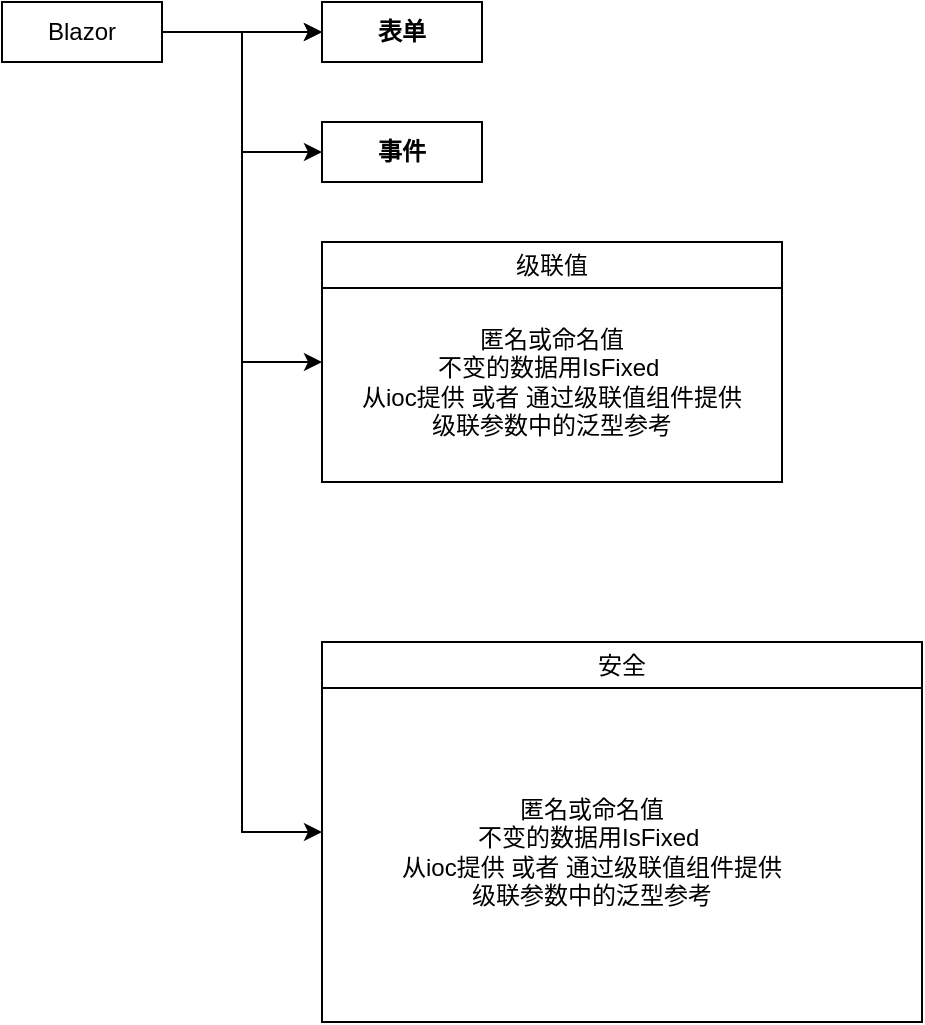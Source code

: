 <mxfile version="24.5.1" type="github">
  <diagram name="第 1 页" id="9dL3aeNZnrdGKL3NRtZ4">
    <mxGraphModel dx="1426" dy="793" grid="1" gridSize="10" guides="1" tooltips="1" connect="1" arrows="1" fold="1" page="1" pageScale="1" pageWidth="827" pageHeight="1169" math="0" shadow="0">
      <root>
        <mxCell id="0" />
        <mxCell id="1" parent="0" />
        <UserObject label="&lt;span style=&quot;font-weight: 400; text-align: left;&quot;&gt;级联值&lt;/span&gt;" link="https://learn.microsoft.com/zh-cn/aspnet/core/blazor/components/cascading-values-and-parameters?view=aspnetcore-8.0" linkTarget="_blank" id="Nx5NZt9RhkugBRBcL5FL-10">
          <mxCell style="swimlane;whiteSpace=wrap;html=1;" parent="1" vertex="1">
            <mxGeometry x="710" y="600" width="230" height="120" as="geometry">
              <mxRectangle x="710" y="610" width="80" height="30" as="alternateBounds" />
            </mxGeometry>
          </mxCell>
        </UserObject>
        <mxCell id="Nx5NZt9RhkugBRBcL5FL-37" value="&lt;span style=&quot;text-align: left;&quot;&gt;匿名或命名值&lt;/span&gt;&lt;div&gt;&lt;span style=&quot;text-align: left;&quot;&gt;不变的数据用IsFixed&amp;nbsp;&lt;/span&gt;&lt;span style=&quot;text-align: left;&quot;&gt;&lt;br&gt;&lt;/span&gt;&lt;/div&gt;&lt;div&gt;&lt;span style=&quot;text-align: left;&quot;&gt;从ioc提供 或者 通过级联值组件提供&lt;/span&gt;&lt;span style=&quot;text-align: left;&quot;&gt;&lt;br&gt;&lt;/span&gt;&lt;/div&gt;&lt;div&gt;&lt;span style=&quot;text-align: left;&quot;&gt;级联参数中的泛型参考&lt;/span&gt;&lt;span style=&quot;text-align: left;&quot;&gt;&lt;br&gt;&lt;/span&gt;&lt;/div&gt;" style="text;html=1;align=center;verticalAlign=middle;whiteSpace=wrap;rounded=0;" parent="Nx5NZt9RhkugBRBcL5FL-10" vertex="1">
          <mxGeometry x="10" y="30" width="210" height="80" as="geometry" />
        </mxCell>
        <mxCell id="LEiN4Oc-gCtD11Xc73Pk-7" value="" style="edgeStyle=orthogonalEdgeStyle;rounded=0;orthogonalLoop=1;jettySize=auto;html=1;" edge="1" parent="1" source="LEiN4Oc-gCtD11Xc73Pk-2" target="LEiN4Oc-gCtD11Xc73Pk-6">
          <mxGeometry relative="1" as="geometry" />
        </mxCell>
        <mxCell id="LEiN4Oc-gCtD11Xc73Pk-9" value="" style="edgeStyle=orthogonalEdgeStyle;rounded=0;orthogonalLoop=1;jettySize=auto;html=1;" edge="1" parent="1" source="LEiN4Oc-gCtD11Xc73Pk-2" target="LEiN4Oc-gCtD11Xc73Pk-6">
          <mxGeometry relative="1" as="geometry" />
        </mxCell>
        <mxCell id="LEiN4Oc-gCtD11Xc73Pk-11" style="edgeStyle=orthogonalEdgeStyle;rounded=0;orthogonalLoop=1;jettySize=auto;html=1;exitX=1;exitY=0.5;exitDx=0;exitDy=0;entryX=0;entryY=0.5;entryDx=0;entryDy=0;" edge="1" parent="1" source="LEiN4Oc-gCtD11Xc73Pk-2" target="LEiN4Oc-gCtD11Xc73Pk-10">
          <mxGeometry relative="1" as="geometry" />
        </mxCell>
        <mxCell id="LEiN4Oc-gCtD11Xc73Pk-14" style="edgeStyle=orthogonalEdgeStyle;rounded=0;orthogonalLoop=1;jettySize=auto;html=1;exitX=1;exitY=0.5;exitDx=0;exitDy=0;entryX=0;entryY=0.5;entryDx=0;entryDy=0;" edge="1" parent="1" source="LEiN4Oc-gCtD11Xc73Pk-2" target="Nx5NZt9RhkugBRBcL5FL-10">
          <mxGeometry relative="1" as="geometry" />
        </mxCell>
        <mxCell id="LEiN4Oc-gCtD11Xc73Pk-17" style="edgeStyle=orthogonalEdgeStyle;rounded=0;orthogonalLoop=1;jettySize=auto;html=1;exitX=1;exitY=0.5;exitDx=0;exitDy=0;entryX=0;entryY=0.5;entryDx=0;entryDy=0;" edge="1" parent="1" source="LEiN4Oc-gCtD11Xc73Pk-2" target="LEiN4Oc-gCtD11Xc73Pk-15">
          <mxGeometry relative="1" as="geometry">
            <mxPoint x="530" y="900" as="targetPoint" />
          </mxGeometry>
        </mxCell>
        <mxCell id="LEiN4Oc-gCtD11Xc73Pk-2" value="Blazor" style="rounded=0;whiteSpace=wrap;html=1;treeFolding=1;" vertex="1" parent="1">
          <mxGeometry x="550" y="480" width="80" height="30" as="geometry" />
        </mxCell>
        <mxCell id="LEiN4Oc-gCtD11Xc73Pk-6" value="&lt;span style=&quot;font-weight: 700;&quot;&gt;表单&lt;/span&gt;" style="rounded=0;whiteSpace=wrap;html=1;treeFolding=1;" vertex="1" parent="1">
          <mxGeometry x="710" y="480" width="80" height="30" as="geometry" />
        </mxCell>
        <mxCell id="LEiN4Oc-gCtD11Xc73Pk-10" value="&lt;span style=&quot;font-weight: 700;&quot;&gt;事件&lt;/span&gt;" style="rounded=0;whiteSpace=wrap;html=1;treeFolding=1;" vertex="1" parent="1">
          <mxGeometry x="710" y="540" width="80" height="30" as="geometry" />
        </mxCell>
        <UserObject label="&lt;span style=&quot;font-weight: 400; text-align: left;&quot;&gt;安全&lt;/span&gt;" link="https://learn.microsoft.com/zh-cn/aspnet/core/blazor/components/cascading-values-and-parameters?view=aspnetcore-8.0" linkTarget="_blank" id="LEiN4Oc-gCtD11Xc73Pk-15">
          <mxCell style="swimlane;whiteSpace=wrap;html=1;" vertex="1" parent="1">
            <mxGeometry x="710" y="800" width="300" height="190" as="geometry">
              <mxRectangle x="590" y="860" width="80" height="30" as="alternateBounds" />
            </mxGeometry>
          </mxCell>
        </UserObject>
        <mxCell id="LEiN4Oc-gCtD11Xc73Pk-16" value="&lt;span style=&quot;text-align: left;&quot;&gt;匿名或命名值&lt;/span&gt;&lt;div&gt;&lt;span style=&quot;text-align: left;&quot;&gt;不变的数据用IsFixed&amp;nbsp;&lt;/span&gt;&lt;span style=&quot;text-align: left;&quot;&gt;&lt;br&gt;&lt;/span&gt;&lt;/div&gt;&lt;div&gt;&lt;span style=&quot;text-align: left;&quot;&gt;从ioc提供 或者 通过级联值组件提供&lt;/span&gt;&lt;span style=&quot;text-align: left;&quot;&gt;&lt;br&gt;&lt;/span&gt;&lt;/div&gt;&lt;div&gt;&lt;span style=&quot;text-align: left;&quot;&gt;级联参数中的泛型参考&lt;/span&gt;&lt;span style=&quot;text-align: left;&quot;&gt;&lt;br&gt;&lt;/span&gt;&lt;/div&gt;" style="text;html=1;align=center;verticalAlign=middle;whiteSpace=wrap;rounded=0;" vertex="1" parent="LEiN4Oc-gCtD11Xc73Pk-15">
          <mxGeometry x="30" y="50" width="210" height="110" as="geometry" />
        </mxCell>
      </root>
    </mxGraphModel>
  </diagram>
</mxfile>
